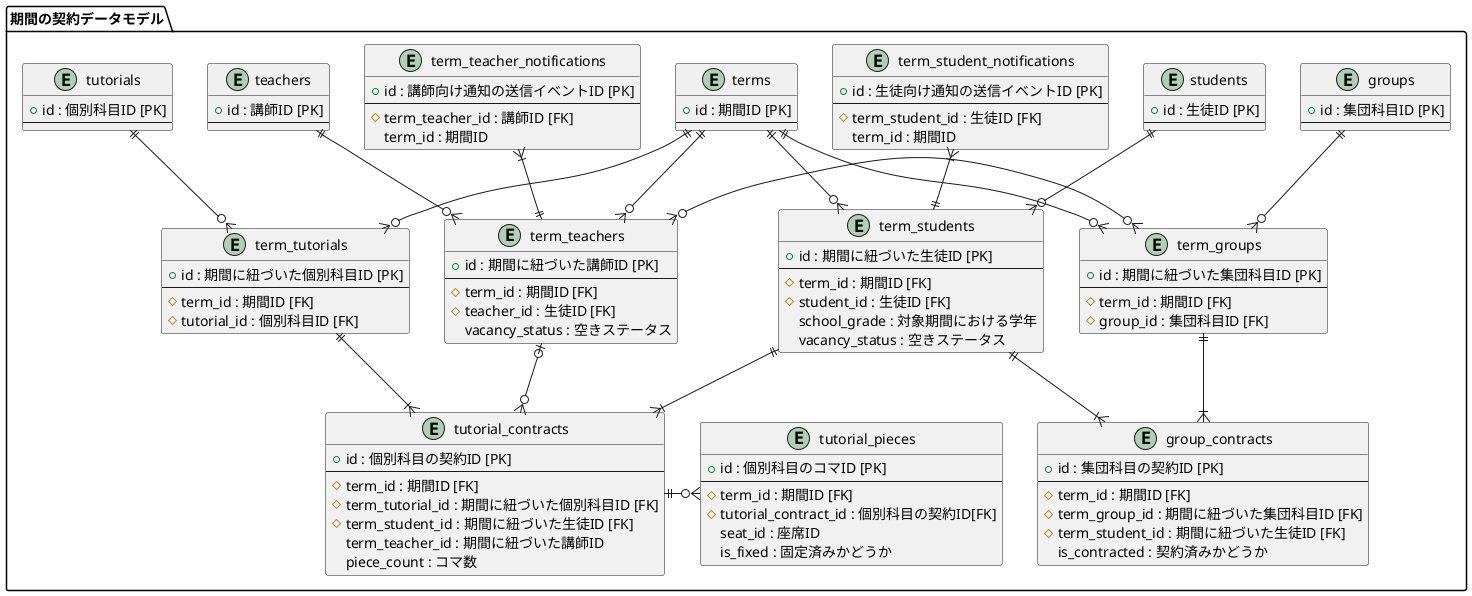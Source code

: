@startuml term_contract_data_model

package "期間の契約データモデル" {
  entity "students" #F0F0F0 {
    + id : 生徒ID [PK]
    --
  }

  entity "teachers" #F0F0F0 {
    + id : 講師ID [PK]
    --
  }

  entity "terms" #F0F0F0 {
    + id : 期間ID [PK]
    --
  }

  entity "tutorials" #F0F0F0 {
    + id : 個別科目ID [PK]
    --
  }

  entity "groups" #F0F0F0 {
    + id : 集団科目ID [PK]
    --
  }

  entity "term_students" {
    + id : 期間に紐づいた生徒ID [PK]
    --
    # term_id : 期間ID [FK]
    # student_id : 生徒ID [FK]
    school_grade : 対象期間における学年
    vacancy_status : 空きステータス
  }

  entity "term_student_notifications" {
    + id : 生徒向け通知の送信イベントID [PK]
    --
    # term_student_id : 生徒ID [FK]
    term_id : 期間ID
  }

  entity "term_teachers" {
    + id : 期間に紐づいた講師ID [PK]
    --
    # term_id : 期間ID [FK]
    # teacher_id : 生徒ID [FK]
    vacancy_status : 空きステータス
  }

  entity "term_teacher_notifications" {
    + id : 講師向け通知の送信イベントID [PK]
    --
    # term_teacher_id : 講師ID [FK]
    term_id : 期間ID
  }

  entity "term_tutorials" {
    + id : 期間に紐づいた個別科目ID [PK]
    --
    # term_id : 期間ID [FK]
    # tutorial_id : 個別科目ID [FK]
  }

  entity "term_groups" {
    + id : 期間に紐づいた集団科目ID [PK]
    --
    # term_id : 期間ID [FK]
    # group_id : 集団科目ID [FK]
  }

  entity "tutorial_contracts" {
    + id : 個別科目の契約ID [PK]
    --
    # term_id : 期間ID [FK]
    # term_tutorial_id : 期間に紐づいた個別科目ID [FK]
    # term_student_id : 期間に紐づいた生徒ID [FK]
    term_teacher_id : 期間に紐づいた講師ID
    piece_count : コマ数
  }

  entity "group_contracts" {
    + id : 集団科目の契約ID [PK]
    --
    # term_id : 期間ID [FK]
    # term_group_id : 期間に紐づいた集団科目ID [FK]
    # term_student_id : 期間に紐づいた生徒ID [FK]
    is_contracted : 契約済みかどうか
  }

  entity "tutorial_pieces" {
    + id : 個別科目のコマID [PK]
    --
    # term_id : 期間ID [FK]
    # tutorial_contract_id : 個別科目の契約ID[FK]
    seat_id : 座席ID
    is_fixed : 固定済みかどうか
  }
}

terms ||-do-o{ term_students
terms ||-do-o{ term_teachers
terms ||-do-o{ term_tutorials
terms ||-do-o{ term_groups
students ||-do-o{ term_students
teachers ||-do-o{ term_teachers
tutorials ||-do-o{ term_tutorials
groups ||-do-o{ term_groups
term_students ||-up-|{ term_student_notifications
term_students ||-do-|{ tutorial_contracts
term_students ||-do-|{ group_contracts
term_teachers ||-up-|{ term_teacher_notifications
term_teachers |o-do-o{ tutorial_contracts
term_teachers }o-ri-o{ term_groups
term_tutorials ||-do-|{ tutorial_contracts
term_groups ||-do-|{ group_contracts
tutorial_contracts ||-ri-o{ tutorial_pieces
@enduml
